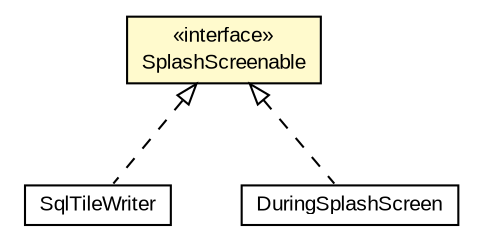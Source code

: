#!/usr/local/bin/dot
#
# Class diagram 
# Generated by UMLGraph version R5_6-24-gf6e263 (http://www.umlgraph.org/)
#

digraph G {
	edge [fontname="arial",fontsize=10,labelfontname="arial",labelfontsize=10];
	node [fontname="arial",fontsize=10,shape=plaintext];
	nodesep=0.25;
	ranksep=0.5;
	// org.osmdroid.tileprovider.modules.SqlTileWriter
	c58207 [label=<<table title="org.osmdroid.tileprovider.modules.SqlTileWriter" border="0" cellborder="1" cellspacing="0" cellpadding="2" port="p" href="../tileprovider/modules/SqlTileWriter.html">
		<tr><td><table border="0" cellspacing="0" cellpadding="1">
<tr><td align="center" balign="center"> SqlTileWriter </td></tr>
		</table></td></tr>
		</table>>, URL="../tileprovider/modules/SqlTileWriter.html", fontname="arial", fontcolor="black", fontsize=10.0];
	// org.osmdroid.util.DuringSplashScreen
	c58245 [label=<<table title="org.osmdroid.util.DuringSplashScreen" border="0" cellborder="1" cellspacing="0" cellpadding="2" port="p" href="./DuringSplashScreen.html">
		<tr><td><table border="0" cellspacing="0" cellpadding="1">
<tr><td align="center" balign="center"> DuringSplashScreen </td></tr>
		</table></td></tr>
		</table>>, URL="./DuringSplashScreen.html", fontname="arial", fontcolor="black", fontsize=10.0];
	// org.osmdroid.util.SplashScreenable
	c58275 [label=<<table title="org.osmdroid.util.SplashScreenable" border="0" cellborder="1" cellspacing="0" cellpadding="2" port="p" bgcolor="lemonChiffon" href="./SplashScreenable.html">
		<tr><td><table border="0" cellspacing="0" cellpadding="1">
<tr><td align="center" balign="center"> &#171;interface&#187; </td></tr>
<tr><td align="center" balign="center"> SplashScreenable </td></tr>
		</table></td></tr>
		</table>>, URL="./SplashScreenable.html", fontname="arial", fontcolor="black", fontsize=10.0];
	//org.osmdroid.tileprovider.modules.SqlTileWriter implements org.osmdroid.util.SplashScreenable
	c58275:p -> c58207:p [dir=back,arrowtail=empty,style=dashed];
	//org.osmdroid.util.DuringSplashScreen implements org.osmdroid.util.SplashScreenable
	c58275:p -> c58245:p [dir=back,arrowtail=empty,style=dashed];
}

